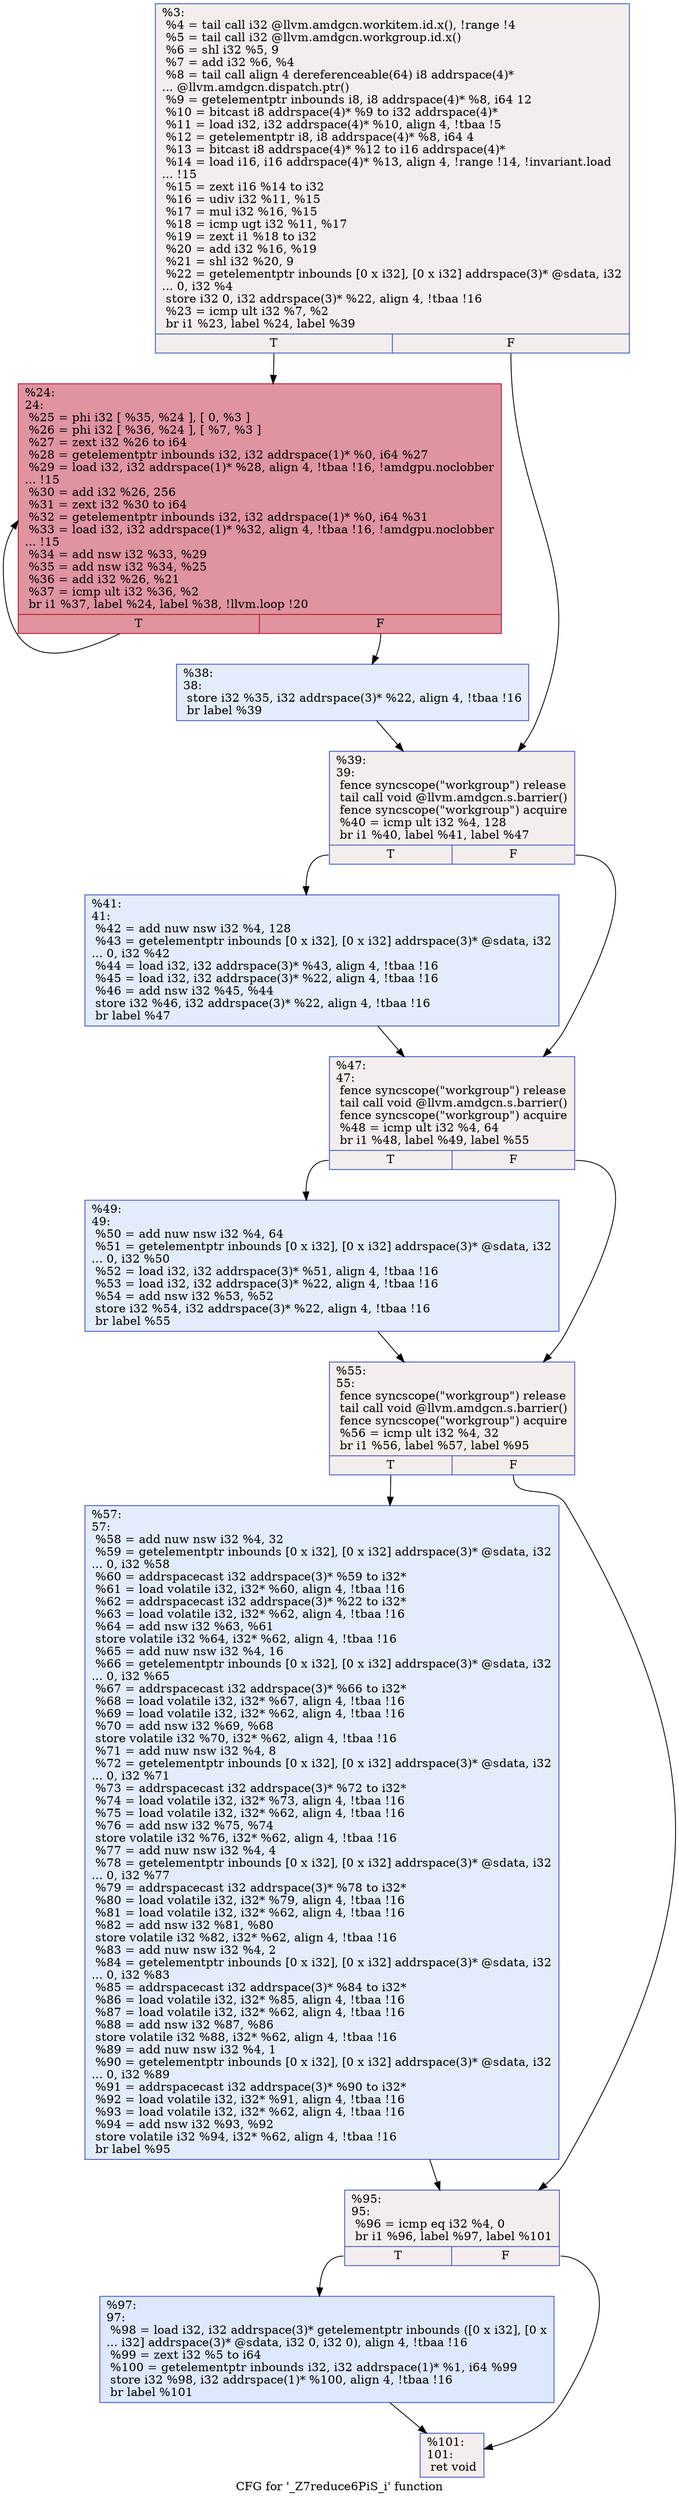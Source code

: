 digraph "CFG for '_Z7reduce6PiS_i' function" {
	label="CFG for '_Z7reduce6PiS_i' function";

	Node0x464ade0 [shape=record,color="#3d50c3ff", style=filled, fillcolor="#e3d9d370",label="{%3:\l  %4 = tail call i32 @llvm.amdgcn.workitem.id.x(), !range !4\l  %5 = tail call i32 @llvm.amdgcn.workgroup.id.x()\l  %6 = shl i32 %5, 9\l  %7 = add i32 %6, %4\l  %8 = tail call align 4 dereferenceable(64) i8 addrspace(4)*\l... @llvm.amdgcn.dispatch.ptr()\l  %9 = getelementptr inbounds i8, i8 addrspace(4)* %8, i64 12\l  %10 = bitcast i8 addrspace(4)* %9 to i32 addrspace(4)*\l  %11 = load i32, i32 addrspace(4)* %10, align 4, !tbaa !5\l  %12 = getelementptr i8, i8 addrspace(4)* %8, i64 4\l  %13 = bitcast i8 addrspace(4)* %12 to i16 addrspace(4)*\l  %14 = load i16, i16 addrspace(4)* %13, align 4, !range !14, !invariant.load\l... !15\l  %15 = zext i16 %14 to i32\l  %16 = udiv i32 %11, %15\l  %17 = mul i32 %16, %15\l  %18 = icmp ugt i32 %11, %17\l  %19 = zext i1 %18 to i32\l  %20 = add i32 %16, %19\l  %21 = shl i32 %20, 9\l  %22 = getelementptr inbounds [0 x i32], [0 x i32] addrspace(3)* @sdata, i32\l... 0, i32 %4\l  store i32 0, i32 addrspace(3)* %22, align 4, !tbaa !16\l  %23 = icmp ult i32 %7, %2\l  br i1 %23, label %24, label %39\l|{<s0>T|<s1>F}}"];
	Node0x464ade0:s0 -> Node0x464bb80;
	Node0x464ade0:s1 -> Node0x464d730;
	Node0x464bb80 [shape=record,color="#b70d28ff", style=filled, fillcolor="#b70d2870",label="{%24:\l24:                                               \l  %25 = phi i32 [ %35, %24 ], [ 0, %3 ]\l  %26 = phi i32 [ %36, %24 ], [ %7, %3 ]\l  %27 = zext i32 %26 to i64\l  %28 = getelementptr inbounds i32, i32 addrspace(1)* %0, i64 %27\l  %29 = load i32, i32 addrspace(1)* %28, align 4, !tbaa !16, !amdgpu.noclobber\l... !15\l  %30 = add i32 %26, 256\l  %31 = zext i32 %30 to i64\l  %32 = getelementptr inbounds i32, i32 addrspace(1)* %0, i64 %31\l  %33 = load i32, i32 addrspace(1)* %32, align 4, !tbaa !16, !amdgpu.noclobber\l... !15\l  %34 = add nsw i32 %33, %29\l  %35 = add nsw i32 %34, %25\l  %36 = add i32 %26, %21\l  %37 = icmp ult i32 %36, %2\l  br i1 %37, label %24, label %38, !llvm.loop !20\l|{<s0>T|<s1>F}}"];
	Node0x464bb80:s0 -> Node0x464bb80;
	Node0x464bb80:s1 -> Node0x464ee70;
	Node0x464ee70 [shape=record,color="#3d50c3ff", style=filled, fillcolor="#bfd3f670",label="{%38:\l38:                                               \l  store i32 %35, i32 addrspace(3)* %22, align 4, !tbaa !16\l  br label %39\l}"];
	Node0x464ee70 -> Node0x464d730;
	Node0x464d730 [shape=record,color="#3d50c3ff", style=filled, fillcolor="#e3d9d370",label="{%39:\l39:                                               \l  fence syncscope(\"workgroup\") release\l  tail call void @llvm.amdgcn.s.barrier()\l  fence syncscope(\"workgroup\") acquire\l  %40 = icmp ult i32 %4, 128\l  br i1 %40, label %41, label %47\l|{<s0>T|<s1>F}}"];
	Node0x464d730:s0 -> Node0x464f450;
	Node0x464d730:s1 -> Node0x464f4a0;
	Node0x464f450 [shape=record,color="#3d50c3ff", style=filled, fillcolor="#bfd3f670",label="{%41:\l41:                                               \l  %42 = add nuw nsw i32 %4, 128\l  %43 = getelementptr inbounds [0 x i32], [0 x i32] addrspace(3)* @sdata, i32\l... 0, i32 %42\l  %44 = load i32, i32 addrspace(3)* %43, align 4, !tbaa !16\l  %45 = load i32, i32 addrspace(3)* %22, align 4, !tbaa !16\l  %46 = add nsw i32 %45, %44\l  store i32 %46, i32 addrspace(3)* %22, align 4, !tbaa !16\l  br label %47\l}"];
	Node0x464f450 -> Node0x464f4a0;
	Node0x464f4a0 [shape=record,color="#3d50c3ff", style=filled, fillcolor="#e3d9d370",label="{%47:\l47:                                               \l  fence syncscope(\"workgroup\") release\l  tail call void @llvm.amdgcn.s.barrier()\l  fence syncscope(\"workgroup\") acquire\l  %48 = icmp ult i32 %4, 64\l  br i1 %48, label %49, label %55\l|{<s0>T|<s1>F}}"];
	Node0x464f4a0:s0 -> Node0x464fb90;
	Node0x464f4a0:s1 -> Node0x464fbe0;
	Node0x464fb90 [shape=record,color="#3d50c3ff", style=filled, fillcolor="#bfd3f670",label="{%49:\l49:                                               \l  %50 = add nuw nsw i32 %4, 64\l  %51 = getelementptr inbounds [0 x i32], [0 x i32] addrspace(3)* @sdata, i32\l... 0, i32 %50\l  %52 = load i32, i32 addrspace(3)* %51, align 4, !tbaa !16\l  %53 = load i32, i32 addrspace(3)* %22, align 4, !tbaa !16\l  %54 = add nsw i32 %53, %52\l  store i32 %54, i32 addrspace(3)* %22, align 4, !tbaa !16\l  br label %55\l}"];
	Node0x464fb90 -> Node0x464fbe0;
	Node0x464fbe0 [shape=record,color="#3d50c3ff", style=filled, fillcolor="#e3d9d370",label="{%55:\l55:                                               \l  fence syncscope(\"workgroup\") release\l  tail call void @llvm.amdgcn.s.barrier()\l  fence syncscope(\"workgroup\") acquire\l  %56 = icmp ult i32 %4, 32\l  br i1 %56, label %57, label %95\l|{<s0>T|<s1>F}}"];
	Node0x464fbe0:s0 -> Node0x46502e0;
	Node0x464fbe0:s1 -> Node0x4650330;
	Node0x46502e0 [shape=record,color="#3d50c3ff", style=filled, fillcolor="#bfd3f670",label="{%57:\l57:                                               \l  %58 = add nuw nsw i32 %4, 32\l  %59 = getelementptr inbounds [0 x i32], [0 x i32] addrspace(3)* @sdata, i32\l... 0, i32 %58\l  %60 = addrspacecast i32 addrspace(3)* %59 to i32*\l  %61 = load volatile i32, i32* %60, align 4, !tbaa !16\l  %62 = addrspacecast i32 addrspace(3)* %22 to i32*\l  %63 = load volatile i32, i32* %62, align 4, !tbaa !16\l  %64 = add nsw i32 %63, %61\l  store volatile i32 %64, i32* %62, align 4, !tbaa !16\l  %65 = add nuw nsw i32 %4, 16\l  %66 = getelementptr inbounds [0 x i32], [0 x i32] addrspace(3)* @sdata, i32\l... 0, i32 %65\l  %67 = addrspacecast i32 addrspace(3)* %66 to i32*\l  %68 = load volatile i32, i32* %67, align 4, !tbaa !16\l  %69 = load volatile i32, i32* %62, align 4, !tbaa !16\l  %70 = add nsw i32 %69, %68\l  store volatile i32 %70, i32* %62, align 4, !tbaa !16\l  %71 = add nuw nsw i32 %4, 8\l  %72 = getelementptr inbounds [0 x i32], [0 x i32] addrspace(3)* @sdata, i32\l... 0, i32 %71\l  %73 = addrspacecast i32 addrspace(3)* %72 to i32*\l  %74 = load volatile i32, i32* %73, align 4, !tbaa !16\l  %75 = load volatile i32, i32* %62, align 4, !tbaa !16\l  %76 = add nsw i32 %75, %74\l  store volatile i32 %76, i32* %62, align 4, !tbaa !16\l  %77 = add nuw nsw i32 %4, 4\l  %78 = getelementptr inbounds [0 x i32], [0 x i32] addrspace(3)* @sdata, i32\l... 0, i32 %77\l  %79 = addrspacecast i32 addrspace(3)* %78 to i32*\l  %80 = load volatile i32, i32* %79, align 4, !tbaa !16\l  %81 = load volatile i32, i32* %62, align 4, !tbaa !16\l  %82 = add nsw i32 %81, %80\l  store volatile i32 %82, i32* %62, align 4, !tbaa !16\l  %83 = add nuw nsw i32 %4, 2\l  %84 = getelementptr inbounds [0 x i32], [0 x i32] addrspace(3)* @sdata, i32\l... 0, i32 %83\l  %85 = addrspacecast i32 addrspace(3)* %84 to i32*\l  %86 = load volatile i32, i32* %85, align 4, !tbaa !16\l  %87 = load volatile i32, i32* %62, align 4, !tbaa !16\l  %88 = add nsw i32 %87, %86\l  store volatile i32 %88, i32* %62, align 4, !tbaa !16\l  %89 = add nuw nsw i32 %4, 1\l  %90 = getelementptr inbounds [0 x i32], [0 x i32] addrspace(3)* @sdata, i32\l... 0, i32 %89\l  %91 = addrspacecast i32 addrspace(3)* %90 to i32*\l  %92 = load volatile i32, i32* %91, align 4, !tbaa !16\l  %93 = load volatile i32, i32* %62, align 4, !tbaa !16\l  %94 = add nsw i32 %93, %92\l  store volatile i32 %94, i32* %62, align 4, !tbaa !16\l  br label %95\l}"];
	Node0x46502e0 -> Node0x4650330;
	Node0x4650330 [shape=record,color="#3d50c3ff", style=filled, fillcolor="#e3d9d370",label="{%95:\l95:                                               \l  %96 = icmp eq i32 %4, 0\l  br i1 %96, label %97, label %101\l|{<s0>T|<s1>F}}"];
	Node0x4650330:s0 -> Node0x4651f40;
	Node0x4650330:s1 -> Node0x4651f90;
	Node0x4651f40 [shape=record,color="#3d50c3ff", style=filled, fillcolor="#b2ccfb70",label="{%97:\l97:                                               \l  %98 = load i32, i32 addrspace(3)* getelementptr inbounds ([0 x i32], [0 x\l... i32] addrspace(3)* @sdata, i32 0, i32 0), align 4, !tbaa !16\l  %99 = zext i32 %5 to i64\l  %100 = getelementptr inbounds i32, i32 addrspace(1)* %1, i64 %99\l  store i32 %98, i32 addrspace(1)* %100, align 4, !tbaa !16\l  br label %101\l}"];
	Node0x4651f40 -> Node0x4651f90;
	Node0x4651f90 [shape=record,color="#3d50c3ff", style=filled, fillcolor="#e3d9d370",label="{%101:\l101:                                              \l  ret void\l}"];
}
